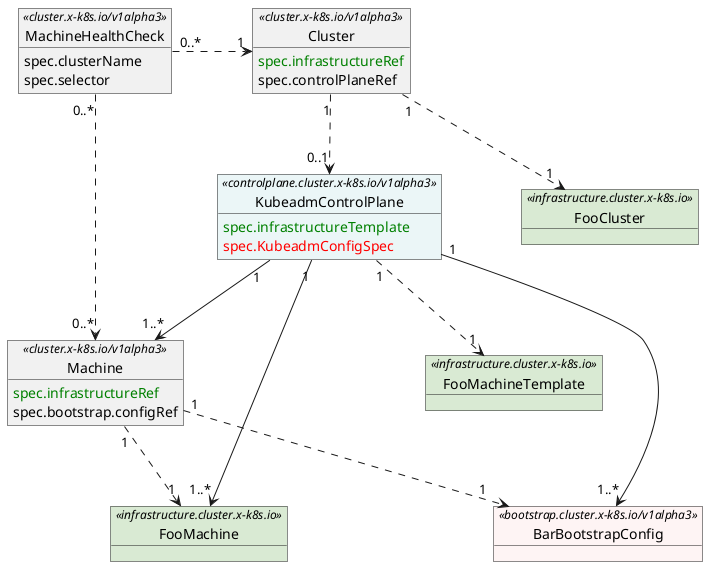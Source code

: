 @startuml kubeadm-control-plane-machines-resources

skinparam nodesep 80
skinparam ranksep 80
skinparam object {
    backgroundColor<< infrastructure.cluster.x-k8s.io >> #D9EAD3
    backgroundColor<< controlplane.cluster.x-k8s.io/v1alpha3 >> #EBF6F7
    backgroundColor<< bootstrap.cluster.x-k8s.io/v1alpha3 >> #FEF4F4
}

' cluster.x-k8s.io/v1alpha3
object Cluster << cluster.x-k8s.io/v1alpha3 >> {
    <font color="Green">spec.infrastructureRef</font>
    spec.controlPlaneRef
}
object MachineHealthCheck << cluster.x-k8s.io/v1alpha3 >> {
    spec.clusterName
    spec.selector
}
object Machine << cluster.x-k8s.io/v1alpha3 >> {
    <font color="Green">spec.infrastructureRef</font>
    spec.bootstrap.configRef
}

' controlplane.cluster.x-k8s.io/v1alpha3
object KubeadmControlPlane << controlplane.cluster.x-k8s.io/v1alpha3 >> {
    <font color="Green">spec.infrastructureTemplate</font>
    <font color="Red">spec.KubeadmConfigSpec</font>
}

' bootstrap.cluster.x-k8s.io/v1alpha3
object BarBootstrapConfig << bootstrap.cluster.x-k8s.io/v1alpha3 >> 

' Infrastructure provider CRD
object FooCluster << infrastructure.cluster.x-k8s.io >>
object FooMachineTemplate << infrastructure.cluster.x-k8s.io >>
object FooMachine << infrastructure.cluster.x-k8s.io >>

' The straight lines (-->) represent "management". For example, "MachineSet
' manages Machines". The dotted line (..>)represents "reference". For example,
' "Machine `spec.infrastructureRef` field references FooMachine".
'
' The direction of the arrows indicates the direction of "management" or
' "reference". For example, "the relationship between MachineSet and Machine is
' management from MachineSet to Machine", so the arrow points from MachineSet
' to Machine.

' A relationship between MachineHealthCheck and KubeadmControlPlane will be
' added in https://github.com/kubernetes-sigs/cluster-api/pull/3185.
MachineHealthCheck "0..*" .right.>  "1" Cluster
MachineHealthCheck "0..*" ..> "0..*" Machine
Cluster "1" ..> "0..1" KubeadmControlPlane
Cluster "1" ..> "1" FooCluster
KubeadmControlPlane "1" ..> "1" FooMachineTemplate
KubeadmControlPlane "1" --> "1..*" Machine
KubeadmControlPlane "1" --> "1..*" BarBootstrapConfig
KubeadmControlPlane "1" --> "1..*" FooMachine
Machine "1" ..> "1" BarBootstrapConfig
Machine "1" ..> "1" FooMachine

@endurl
